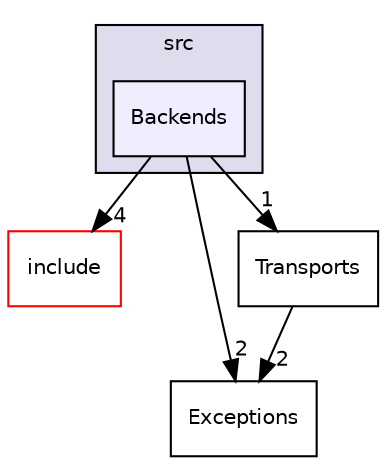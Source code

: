 digraph "/home/travis/build/AliceO2Group/Monitoring/src/Backends" {
  bgcolor=transparent;
  compound=true
  node [ fontsize="10", fontname="Helvetica"];
  edge [ labelfontsize="10", labelfontname="Helvetica"];
  subgraph clusterdir_68267d1309a1af8e8297ef4c3efbcdba {
    graph [ bgcolor="#ddddee", pencolor="black", label="src" fontname="Helvetica", fontsize="10", URL="dir_68267d1309a1af8e8297ef4c3efbcdba.html"]
  dir_0ef2299b76394279b5dd2f461c49e4a1 [shape=box, label="Backends", style="filled", fillcolor="#eeeeff", pencolor="black", URL="dir_0ef2299b76394279b5dd2f461c49e4a1.html"];
  }
  dir_d44c64559bbebec7f509842c48db8b23 [shape=box label="include" color="red" URL="dir_d44c64559bbebec7f509842c48db8b23.html"];
  dir_6bd92bd93c0d5d9980919215b46f20a3 [shape=box label="Exceptions" URL="dir_6bd92bd93c0d5d9980919215b46f20a3.html"];
  dir_0deade926bf5eba5a581165f192a0cb7 [shape=box label="Transports" URL="dir_0deade926bf5eba5a581165f192a0cb7.html"];
  dir_0ef2299b76394279b5dd2f461c49e4a1->dir_d44c64559bbebec7f509842c48db8b23 [headlabel="4", labeldistance=1.5 headhref="dir_000004_000001.html"];
  dir_0ef2299b76394279b5dd2f461c49e4a1->dir_6bd92bd93c0d5d9980919215b46f20a3 [headlabel="2", labeldistance=1.5 headhref="dir_000004_000006.html"];
  dir_0ef2299b76394279b5dd2f461c49e4a1->dir_0deade926bf5eba5a581165f192a0cb7 [headlabel="1", labeldistance=1.5 headhref="dir_000004_000005.html"];
  dir_0deade926bf5eba5a581165f192a0cb7->dir_6bd92bd93c0d5d9980919215b46f20a3 [headlabel="2", labeldistance=1.5 headhref="dir_000005_000006.html"];
}
